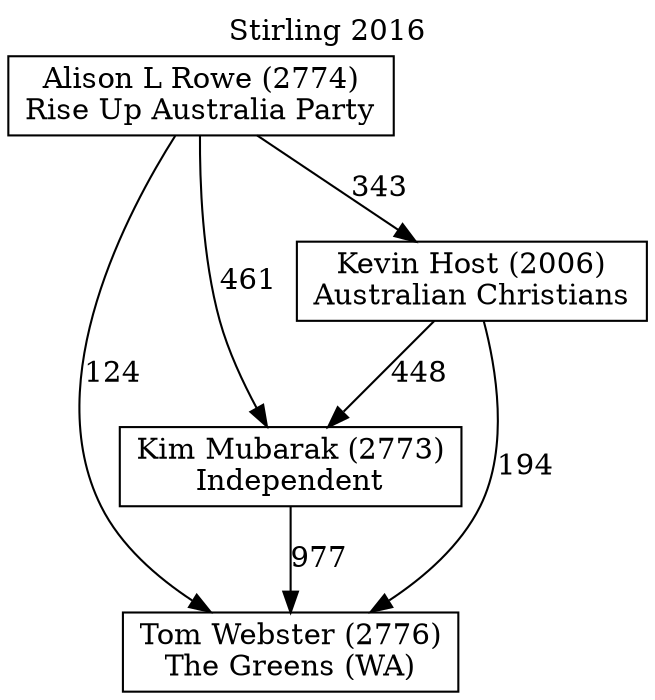 // House preference flow
digraph "Tom Webster (2776)_Stirling_2016" {
	graph [label="Stirling 2016" labelloc=t mclimit=10]
	node [shape=box]
	"Alison L Rowe (2774)" [label="Alison L Rowe (2774)
Rise Up Australia Party"]
	"Tom Webster (2776)" [label="Tom Webster (2776)
The Greens (WA)"]
	"Kim Mubarak (2773)" [label="Kim Mubarak (2773)
Independent"]
	"Kevin Host (2006)" [label="Kevin Host (2006)
Australian Christians"]
	"Alison L Rowe (2774)" -> "Tom Webster (2776)" [label=124]
	"Kevin Host (2006)" -> "Kim Mubarak (2773)" [label=448]
	"Alison L Rowe (2774)" -> "Kim Mubarak (2773)" [label=461]
	"Kevin Host (2006)" -> "Tom Webster (2776)" [label=194]
	"Kim Mubarak (2773)" -> "Tom Webster (2776)" [label=977]
	"Alison L Rowe (2774)" -> "Kevin Host (2006)" [label=343]
}
